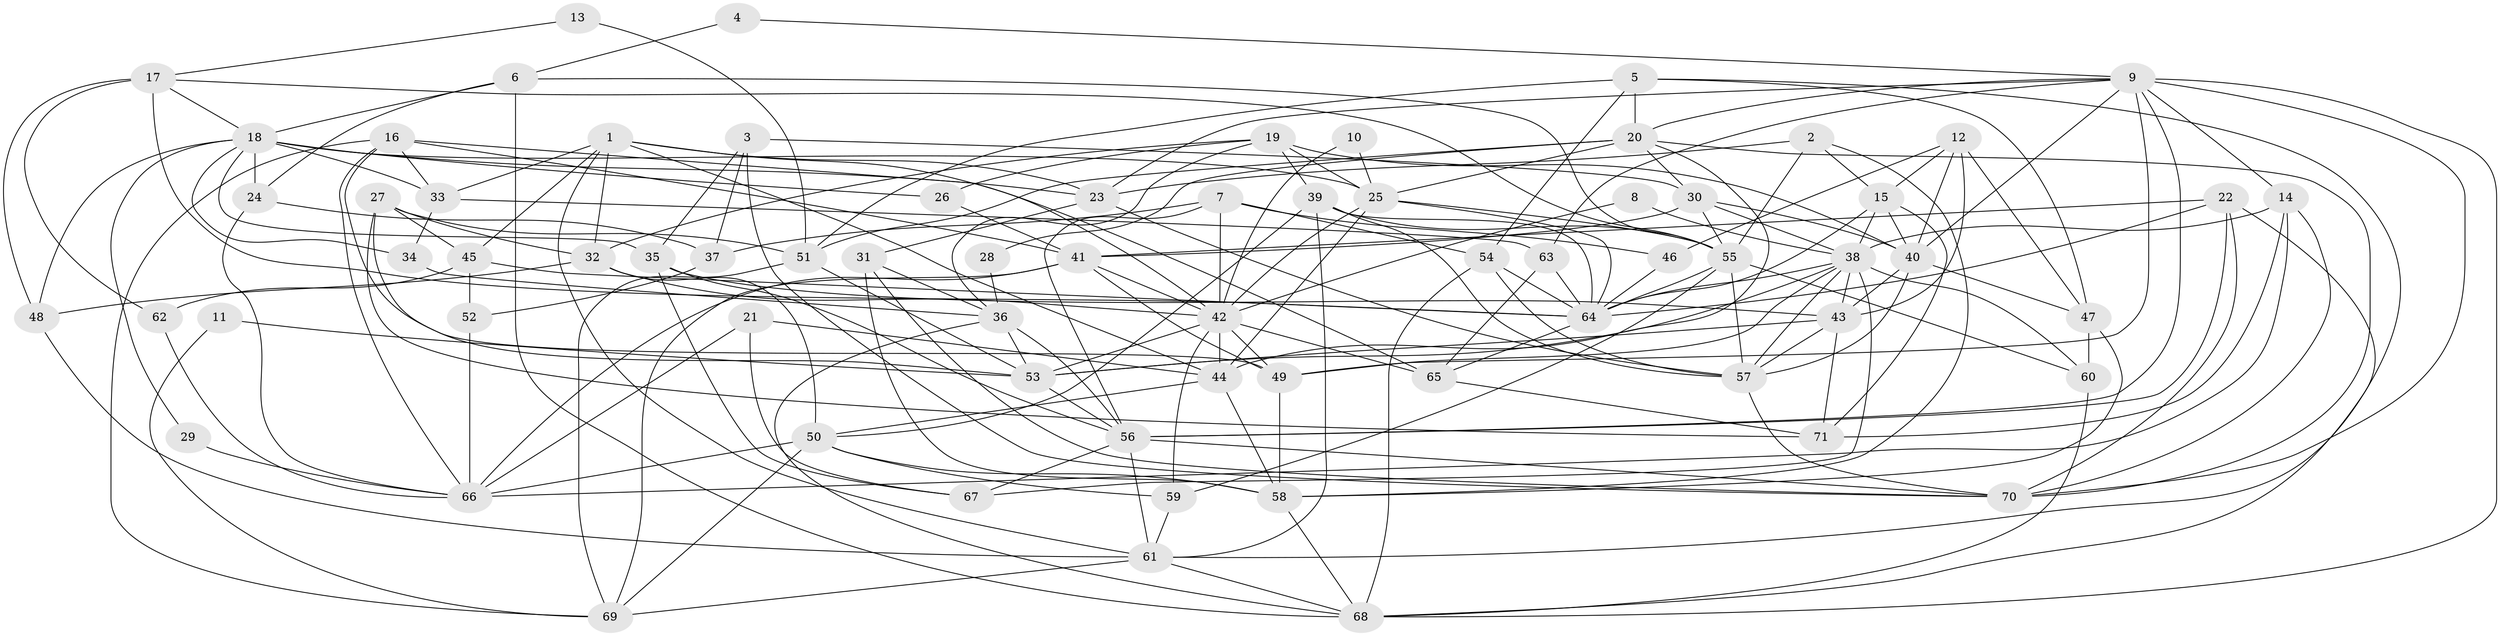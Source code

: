 // original degree distribution, {2: 0.1619718309859155, 5: 0.1619718309859155, 6: 0.11971830985915492, 7: 0.056338028169014086, 4: 0.21830985915492956, 3: 0.2746478873239437, 8: 0.007042253521126761}
// Generated by graph-tools (version 1.1) at 2025/50/03/09/25 03:50:12]
// undirected, 71 vertices, 203 edges
graph export_dot {
graph [start="1"]
  node [color=gray90,style=filled];
  1;
  2;
  3;
  4;
  5;
  6;
  7;
  8;
  9;
  10;
  11;
  12;
  13;
  14;
  15;
  16;
  17;
  18;
  19;
  20;
  21;
  22;
  23;
  24;
  25;
  26;
  27;
  28;
  29;
  30;
  31;
  32;
  33;
  34;
  35;
  36;
  37;
  38;
  39;
  40;
  41;
  42;
  43;
  44;
  45;
  46;
  47;
  48;
  49;
  50;
  51;
  52;
  53;
  54;
  55;
  56;
  57;
  58;
  59;
  60;
  61;
  62;
  63;
  64;
  65;
  66;
  67;
  68;
  69;
  70;
  71;
  1 -- 23 [weight=1.0];
  1 -- 32 [weight=1.0];
  1 -- 33 [weight=1.0];
  1 -- 42 [weight=1.0];
  1 -- 44 [weight=1.0];
  1 -- 45 [weight=1.0];
  1 -- 61 [weight=1.0];
  2 -- 15 [weight=1.0];
  2 -- 23 [weight=1.0];
  2 -- 55 [weight=1.0];
  2 -- 58 [weight=1.0];
  3 -- 30 [weight=1.0];
  3 -- 35 [weight=1.0];
  3 -- 37 [weight=1.0];
  3 -- 70 [weight=1.0];
  4 -- 6 [weight=1.0];
  4 -- 9 [weight=1.0];
  5 -- 20 [weight=1.0];
  5 -- 47 [weight=1.0];
  5 -- 51 [weight=1.0];
  5 -- 54 [weight=1.0];
  5 -- 61 [weight=1.0];
  6 -- 18 [weight=1.0];
  6 -- 24 [weight=1.0];
  6 -- 55 [weight=1.0];
  6 -- 68 [weight=1.0];
  7 -- 37 [weight=1.0];
  7 -- 42 [weight=1.0];
  7 -- 46 [weight=1.0];
  7 -- 54 [weight=1.0];
  7 -- 56 [weight=1.0];
  8 -- 38 [weight=1.0];
  8 -- 42 [weight=1.0];
  9 -- 14 [weight=1.0];
  9 -- 20 [weight=1.0];
  9 -- 23 [weight=1.0];
  9 -- 40 [weight=1.0];
  9 -- 49 [weight=1.0];
  9 -- 56 [weight=1.0];
  9 -- 63 [weight=1.0];
  9 -- 68 [weight=1.0];
  9 -- 70 [weight=1.0];
  10 -- 25 [weight=1.0];
  10 -- 42 [weight=1.0];
  11 -- 53 [weight=1.0];
  11 -- 69 [weight=1.0];
  12 -- 15 [weight=1.0];
  12 -- 40 [weight=1.0];
  12 -- 43 [weight=1.0];
  12 -- 46 [weight=1.0];
  12 -- 47 [weight=1.0];
  13 -- 17 [weight=1.0];
  13 -- 51 [weight=1.0];
  14 -- 38 [weight=1.0];
  14 -- 66 [weight=1.0];
  14 -- 70 [weight=1.0];
  14 -- 71 [weight=1.0];
  15 -- 38 [weight=1.0];
  15 -- 40 [weight=1.0];
  15 -- 64 [weight=1.0];
  15 -- 71 [weight=1.0];
  16 -- 33 [weight=1.0];
  16 -- 41 [weight=1.0];
  16 -- 49 [weight=1.0];
  16 -- 65 [weight=1.0];
  16 -- 66 [weight=1.0];
  16 -- 69 [weight=1.0];
  17 -- 18 [weight=1.0];
  17 -- 48 [weight=1.0];
  17 -- 55 [weight=1.0];
  17 -- 62 [weight=1.0];
  17 -- 64 [weight=1.0];
  18 -- 23 [weight=1.0];
  18 -- 24 [weight=1.0];
  18 -- 25 [weight=1.0];
  18 -- 26 [weight=1.0];
  18 -- 29 [weight=1.0];
  18 -- 33 [weight=1.0];
  18 -- 34 [weight=1.0];
  18 -- 35 [weight=1.0];
  18 -- 48 [weight=1.0];
  19 -- 25 [weight=1.0];
  19 -- 26 [weight=1.0];
  19 -- 32 [weight=1.0];
  19 -- 36 [weight=1.0];
  19 -- 39 [weight=1.0];
  19 -- 40 [weight=1.0];
  20 -- 25 [weight=1.0];
  20 -- 28 [weight=1.0];
  20 -- 30 [weight=1.0];
  20 -- 44 [weight=1.0];
  20 -- 51 [weight=1.0];
  20 -- 70 [weight=1.0];
  21 -- 44 [weight=1.0];
  21 -- 66 [weight=1.0];
  21 -- 67 [weight=1.0];
  22 -- 41 [weight=1.0];
  22 -- 56 [weight=1.0];
  22 -- 64 [weight=1.0];
  22 -- 68 [weight=1.0];
  22 -- 70 [weight=1.0];
  23 -- 31 [weight=1.0];
  23 -- 57 [weight=1.0];
  24 -- 37 [weight=1.0];
  24 -- 66 [weight=1.0];
  25 -- 42 [weight=1.0];
  25 -- 44 [weight=1.0];
  25 -- 55 [weight=1.0];
  25 -- 64 [weight=1.0];
  26 -- 41 [weight=1.0];
  27 -- 32 [weight=1.0];
  27 -- 45 [weight=1.0];
  27 -- 51 [weight=1.0];
  27 -- 53 [weight=1.0];
  27 -- 71 [weight=1.0];
  28 -- 36 [weight=1.0];
  29 -- 66 [weight=1.0];
  30 -- 38 [weight=1.0];
  30 -- 40 [weight=1.0];
  30 -- 41 [weight=1.0];
  30 -- 55 [weight=1.0];
  31 -- 36 [weight=1.0];
  31 -- 58 [weight=1.0];
  31 -- 70 [weight=1.0];
  32 -- 42 [weight=1.0];
  32 -- 48 [weight=1.0];
  32 -- 50 [weight=1.0];
  33 -- 34 [weight=1.0];
  33 -- 63 [weight=1.0];
  34 -- 36 [weight=1.0];
  35 -- 43 [weight=1.0];
  35 -- 56 [weight=1.0];
  35 -- 67 [weight=1.0];
  36 -- 53 [weight=1.0];
  36 -- 56 [weight=1.0];
  36 -- 68 [weight=1.0];
  37 -- 52 [weight=1.0];
  38 -- 43 [weight=1.0];
  38 -- 49 [weight=1.0];
  38 -- 53 [weight=1.0];
  38 -- 57 [weight=1.0];
  38 -- 60 [weight=1.0];
  38 -- 64 [weight=1.0];
  38 -- 67 [weight=1.0];
  39 -- 50 [weight=3.0];
  39 -- 55 [weight=1.0];
  39 -- 57 [weight=1.0];
  39 -- 61 [weight=1.0];
  39 -- 64 [weight=1.0];
  40 -- 43 [weight=1.0];
  40 -- 47 [weight=1.0];
  40 -- 57 [weight=1.0];
  41 -- 42 [weight=1.0];
  41 -- 49 [weight=1.0];
  41 -- 66 [weight=1.0];
  41 -- 69 [weight=1.0];
  42 -- 44 [weight=1.0];
  42 -- 49 [weight=1.0];
  42 -- 53 [weight=1.0];
  42 -- 59 [weight=1.0];
  42 -- 65 [weight=1.0];
  43 -- 53 [weight=1.0];
  43 -- 57 [weight=1.0];
  43 -- 71 [weight=1.0];
  44 -- 50 [weight=1.0];
  44 -- 58 [weight=1.0];
  45 -- 52 [weight=1.0];
  45 -- 62 [weight=2.0];
  45 -- 64 [weight=1.0];
  46 -- 64 [weight=1.0];
  47 -- 58 [weight=1.0];
  47 -- 60 [weight=1.0];
  48 -- 61 [weight=1.0];
  49 -- 58 [weight=1.0];
  50 -- 58 [weight=1.0];
  50 -- 59 [weight=1.0];
  50 -- 66 [weight=1.0];
  50 -- 69 [weight=1.0];
  51 -- 53 [weight=1.0];
  51 -- 69 [weight=1.0];
  52 -- 66 [weight=1.0];
  53 -- 56 [weight=1.0];
  54 -- 57 [weight=1.0];
  54 -- 64 [weight=1.0];
  54 -- 68 [weight=1.0];
  55 -- 57 [weight=1.0];
  55 -- 59 [weight=1.0];
  55 -- 60 [weight=1.0];
  55 -- 64 [weight=1.0];
  56 -- 61 [weight=1.0];
  56 -- 67 [weight=1.0];
  56 -- 70 [weight=1.0];
  57 -- 70 [weight=1.0];
  58 -- 68 [weight=1.0];
  59 -- 61 [weight=1.0];
  60 -- 68 [weight=1.0];
  61 -- 68 [weight=1.0];
  61 -- 69 [weight=1.0];
  62 -- 66 [weight=1.0];
  63 -- 64 [weight=1.0];
  63 -- 65 [weight=1.0];
  64 -- 65 [weight=1.0];
  65 -- 71 [weight=1.0];
}
